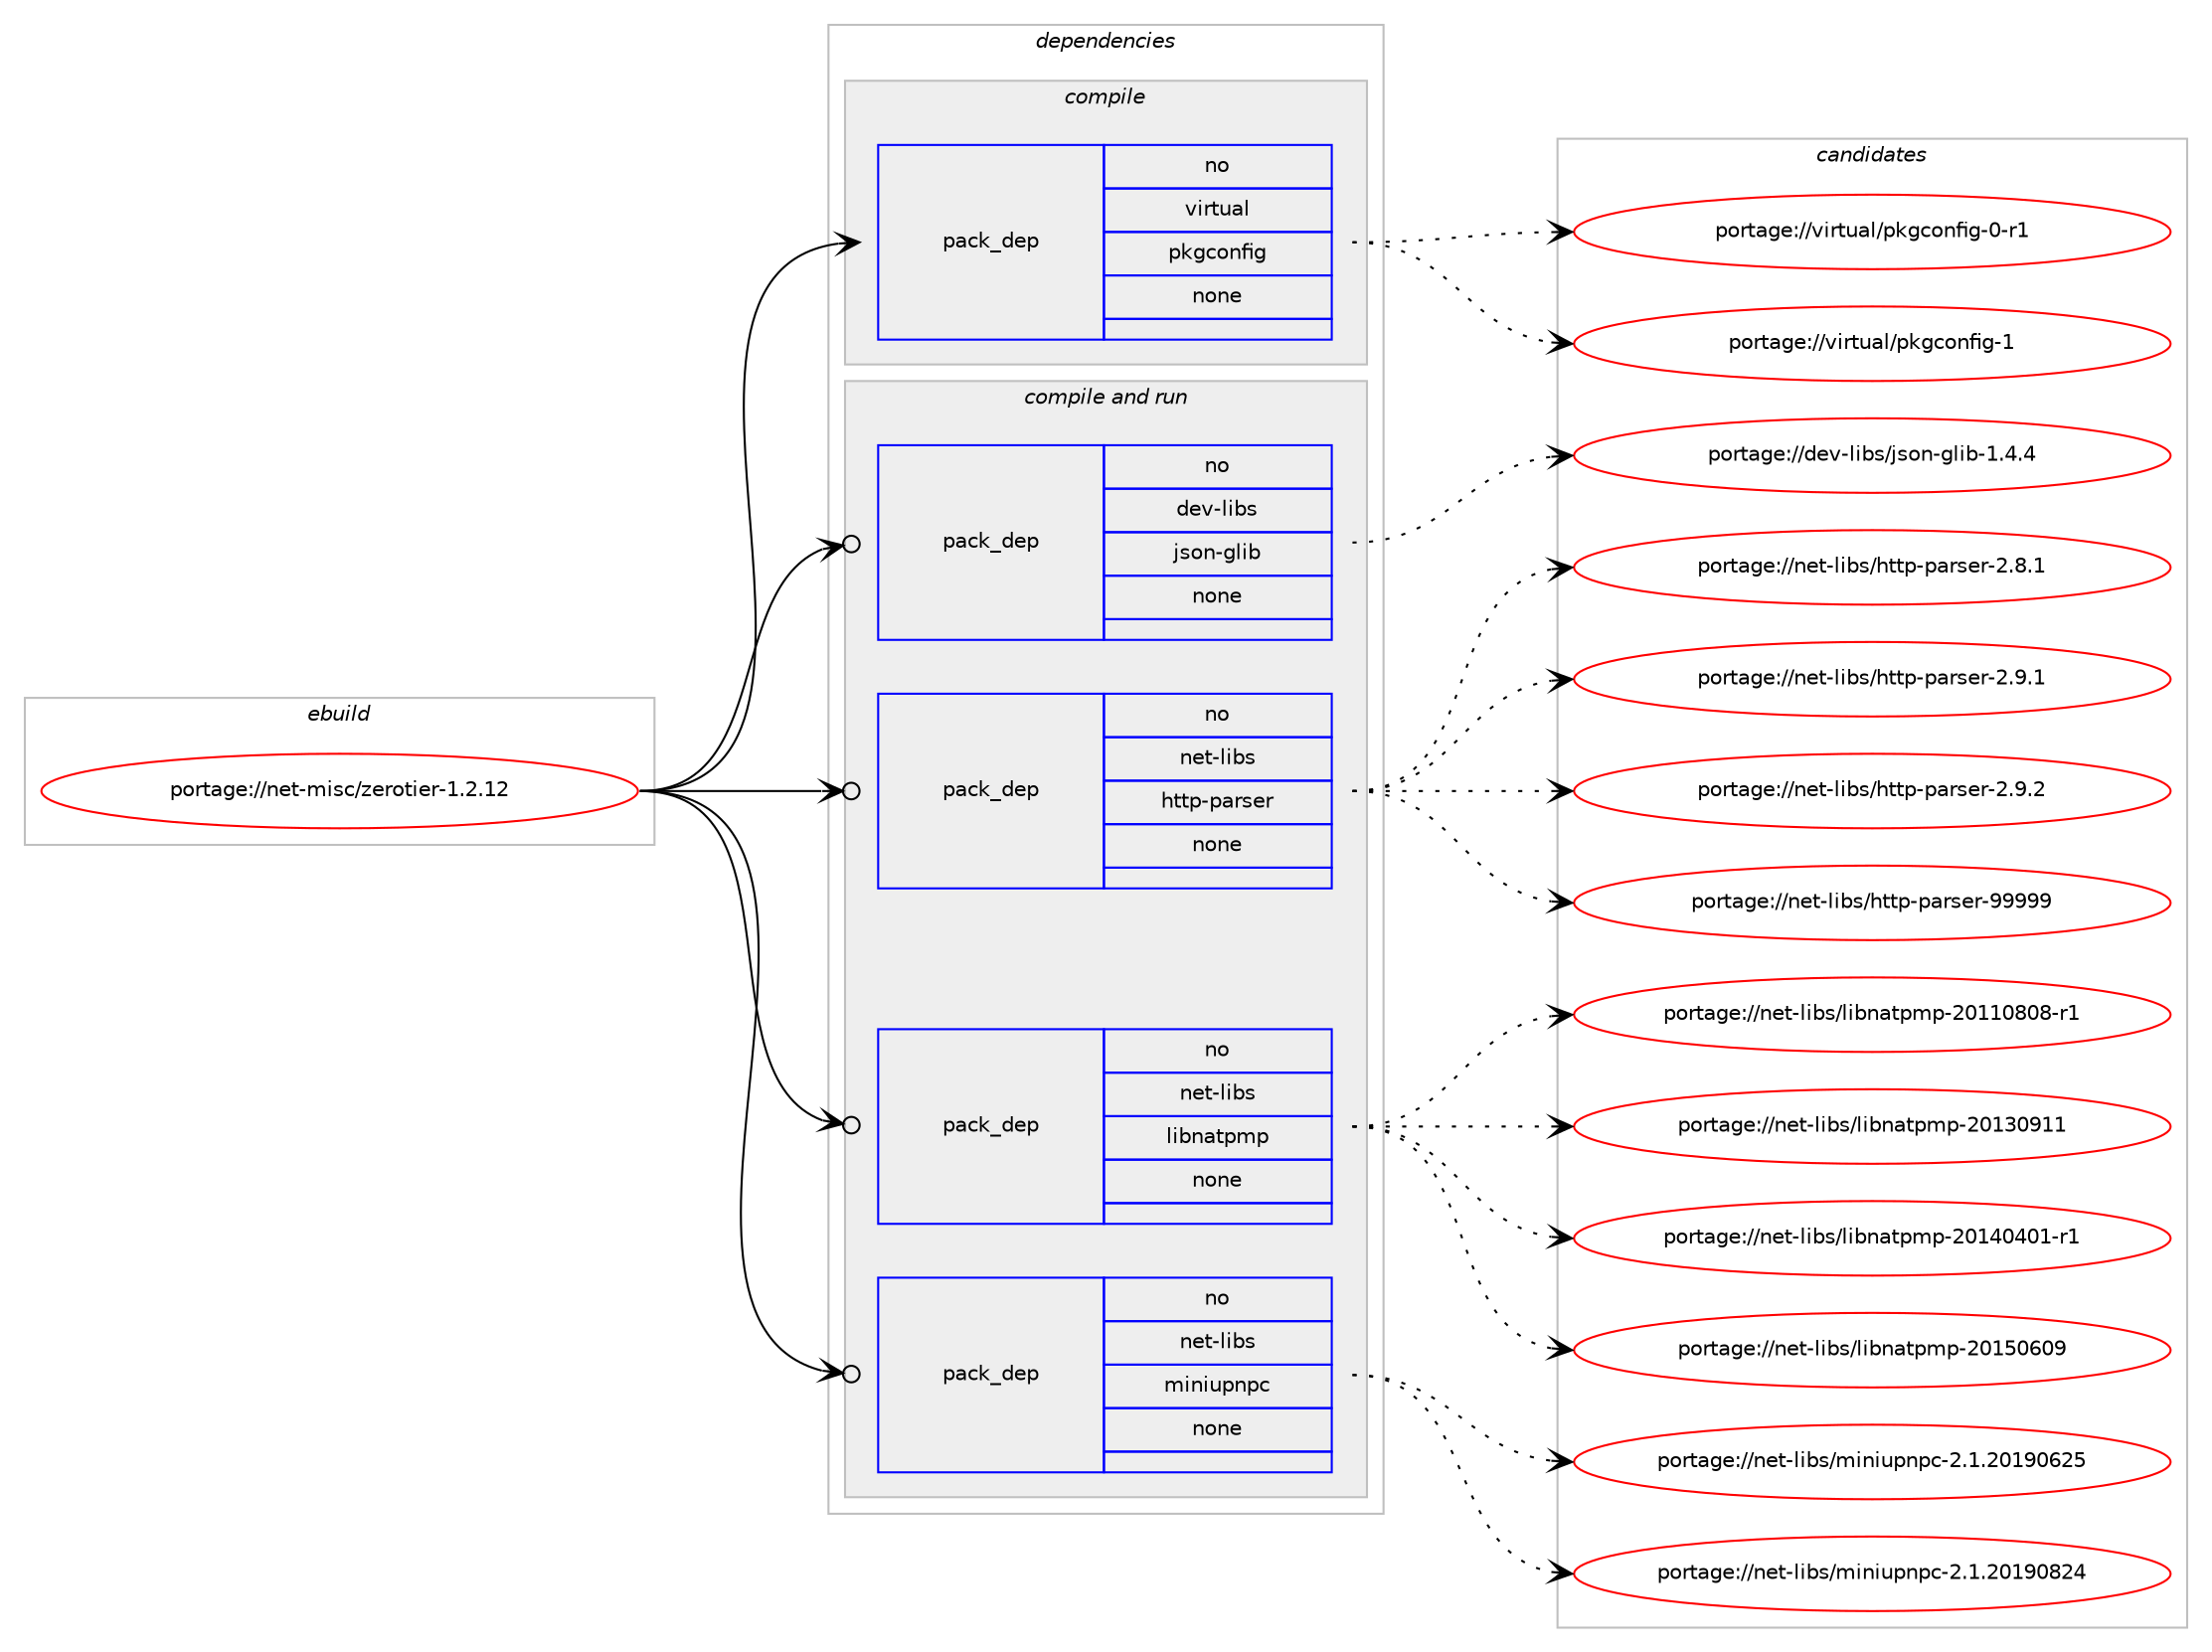 digraph prolog {

# *************
# Graph options
# *************

newrank=true;
concentrate=true;
compound=true;
graph [rankdir=LR,fontname=Helvetica,fontsize=10,ranksep=1.5];#, ranksep=2.5, nodesep=0.2];
edge  [arrowhead=vee];
node  [fontname=Helvetica,fontsize=10];

# **********
# The ebuild
# **********

subgraph cluster_leftcol {
color=gray;
rank=same;
label=<<i>ebuild</i>>;
id [label="portage://net-misc/zerotier-1.2.12", color=red, width=4, href="../net-misc/zerotier-1.2.12.svg"];
}

# ****************
# The dependencies
# ****************

subgraph cluster_midcol {
color=gray;
label=<<i>dependencies</i>>;
subgraph cluster_compile {
fillcolor="#eeeeee";
style=filled;
label=<<i>compile</i>>;
subgraph pack272348 {
dependency371513 [label=<<TABLE BORDER="0" CELLBORDER="1" CELLSPACING="0" CELLPADDING="4" WIDTH="220"><TR><TD ROWSPAN="6" CELLPADDING="30">pack_dep</TD></TR><TR><TD WIDTH="110">no</TD></TR><TR><TD>virtual</TD></TR><TR><TD>pkgconfig</TD></TR><TR><TD>none</TD></TR><TR><TD></TD></TR></TABLE>>, shape=none, color=blue];
}
id:e -> dependency371513:w [weight=20,style="solid",arrowhead="vee"];
}
subgraph cluster_compileandrun {
fillcolor="#eeeeee";
style=filled;
label=<<i>compile and run</i>>;
subgraph pack272349 {
dependency371514 [label=<<TABLE BORDER="0" CELLBORDER="1" CELLSPACING="0" CELLPADDING="4" WIDTH="220"><TR><TD ROWSPAN="6" CELLPADDING="30">pack_dep</TD></TR><TR><TD WIDTH="110">no</TD></TR><TR><TD>dev-libs</TD></TR><TR><TD>json-glib</TD></TR><TR><TD>none</TD></TR><TR><TD></TD></TR></TABLE>>, shape=none, color=blue];
}
id:e -> dependency371514:w [weight=20,style="solid",arrowhead="odotvee"];
subgraph pack272350 {
dependency371515 [label=<<TABLE BORDER="0" CELLBORDER="1" CELLSPACING="0" CELLPADDING="4" WIDTH="220"><TR><TD ROWSPAN="6" CELLPADDING="30">pack_dep</TD></TR><TR><TD WIDTH="110">no</TD></TR><TR><TD>net-libs</TD></TR><TR><TD>http-parser</TD></TR><TR><TD>none</TD></TR><TR><TD></TD></TR></TABLE>>, shape=none, color=blue];
}
id:e -> dependency371515:w [weight=20,style="solid",arrowhead="odotvee"];
subgraph pack272351 {
dependency371516 [label=<<TABLE BORDER="0" CELLBORDER="1" CELLSPACING="0" CELLPADDING="4" WIDTH="220"><TR><TD ROWSPAN="6" CELLPADDING="30">pack_dep</TD></TR><TR><TD WIDTH="110">no</TD></TR><TR><TD>net-libs</TD></TR><TR><TD>libnatpmp</TD></TR><TR><TD>none</TD></TR><TR><TD></TD></TR></TABLE>>, shape=none, color=blue];
}
id:e -> dependency371516:w [weight=20,style="solid",arrowhead="odotvee"];
subgraph pack272352 {
dependency371517 [label=<<TABLE BORDER="0" CELLBORDER="1" CELLSPACING="0" CELLPADDING="4" WIDTH="220"><TR><TD ROWSPAN="6" CELLPADDING="30">pack_dep</TD></TR><TR><TD WIDTH="110">no</TD></TR><TR><TD>net-libs</TD></TR><TR><TD>miniupnpc</TD></TR><TR><TD>none</TD></TR><TR><TD></TD></TR></TABLE>>, shape=none, color=blue];
}
id:e -> dependency371517:w [weight=20,style="solid",arrowhead="odotvee"];
}
subgraph cluster_run {
fillcolor="#eeeeee";
style=filled;
label=<<i>run</i>>;
}
}

# **************
# The candidates
# **************

subgraph cluster_choices {
rank=same;
color=gray;
label=<<i>candidates</i>>;

subgraph choice272348 {
color=black;
nodesep=1;
choiceportage11810511411611797108471121071039911111010210510345484511449 [label="portage://virtual/pkgconfig-0-r1", color=red, width=4,href="../virtual/pkgconfig-0-r1.svg"];
choiceportage1181051141161179710847112107103991111101021051034549 [label="portage://virtual/pkgconfig-1", color=red, width=4,href="../virtual/pkgconfig-1.svg"];
dependency371513:e -> choiceportage11810511411611797108471121071039911111010210510345484511449:w [style=dotted,weight="100"];
dependency371513:e -> choiceportage1181051141161179710847112107103991111101021051034549:w [style=dotted,weight="100"];
}
subgraph choice272349 {
color=black;
nodesep=1;
choiceportage1001011184510810598115471061151111104510310810598454946524652 [label="portage://dev-libs/json-glib-1.4.4", color=red, width=4,href="../dev-libs/json-glib-1.4.4.svg"];
dependency371514:e -> choiceportage1001011184510810598115471061151111104510310810598454946524652:w [style=dotted,weight="100"];
}
subgraph choice272350 {
color=black;
nodesep=1;
choiceportage1101011164510810598115471041161161124511297114115101114455046564649 [label="portage://net-libs/http-parser-2.8.1", color=red, width=4,href="../net-libs/http-parser-2.8.1.svg"];
choiceportage1101011164510810598115471041161161124511297114115101114455046574649 [label="portage://net-libs/http-parser-2.9.1", color=red, width=4,href="../net-libs/http-parser-2.9.1.svg"];
choiceportage1101011164510810598115471041161161124511297114115101114455046574650 [label="portage://net-libs/http-parser-2.9.2", color=red, width=4,href="../net-libs/http-parser-2.9.2.svg"];
choiceportage1101011164510810598115471041161161124511297114115101114455757575757 [label="portage://net-libs/http-parser-99999", color=red, width=4,href="../net-libs/http-parser-99999.svg"];
dependency371515:e -> choiceportage1101011164510810598115471041161161124511297114115101114455046564649:w [style=dotted,weight="100"];
dependency371515:e -> choiceportage1101011164510810598115471041161161124511297114115101114455046574649:w [style=dotted,weight="100"];
dependency371515:e -> choiceportage1101011164510810598115471041161161124511297114115101114455046574650:w [style=dotted,weight="100"];
dependency371515:e -> choiceportage1101011164510810598115471041161161124511297114115101114455757575757:w [style=dotted,weight="100"];
}
subgraph choice272351 {
color=black;
nodesep=1;
choiceportage11010111645108105981154710810598110971161121091124550484949485648564511449 [label="portage://net-libs/libnatpmp-20110808-r1", color=red, width=4,href="../net-libs/libnatpmp-20110808-r1.svg"];
choiceportage1101011164510810598115471081059811097116112109112455048495148574949 [label="portage://net-libs/libnatpmp-20130911", color=red, width=4,href="../net-libs/libnatpmp-20130911.svg"];
choiceportage11010111645108105981154710810598110971161121091124550484952485248494511449 [label="portage://net-libs/libnatpmp-20140401-r1", color=red, width=4,href="../net-libs/libnatpmp-20140401-r1.svg"];
choiceportage1101011164510810598115471081059811097116112109112455048495348544857 [label="portage://net-libs/libnatpmp-20150609", color=red, width=4,href="../net-libs/libnatpmp-20150609.svg"];
dependency371516:e -> choiceportage11010111645108105981154710810598110971161121091124550484949485648564511449:w [style=dotted,weight="100"];
dependency371516:e -> choiceportage1101011164510810598115471081059811097116112109112455048495148574949:w [style=dotted,weight="100"];
dependency371516:e -> choiceportage11010111645108105981154710810598110971161121091124550484952485248494511449:w [style=dotted,weight="100"];
dependency371516:e -> choiceportage1101011164510810598115471081059811097116112109112455048495348544857:w [style=dotted,weight="100"];
}
subgraph choice272352 {
color=black;
nodesep=1;
choiceportage1101011164510810598115471091051101051171121101129945504649465048495748545053 [label="portage://net-libs/miniupnpc-2.1.20190625", color=red, width=4,href="../net-libs/miniupnpc-2.1.20190625.svg"];
choiceportage1101011164510810598115471091051101051171121101129945504649465048495748565052 [label="portage://net-libs/miniupnpc-2.1.20190824", color=red, width=4,href="../net-libs/miniupnpc-2.1.20190824.svg"];
dependency371517:e -> choiceportage1101011164510810598115471091051101051171121101129945504649465048495748545053:w [style=dotted,weight="100"];
dependency371517:e -> choiceportage1101011164510810598115471091051101051171121101129945504649465048495748565052:w [style=dotted,weight="100"];
}
}

}
